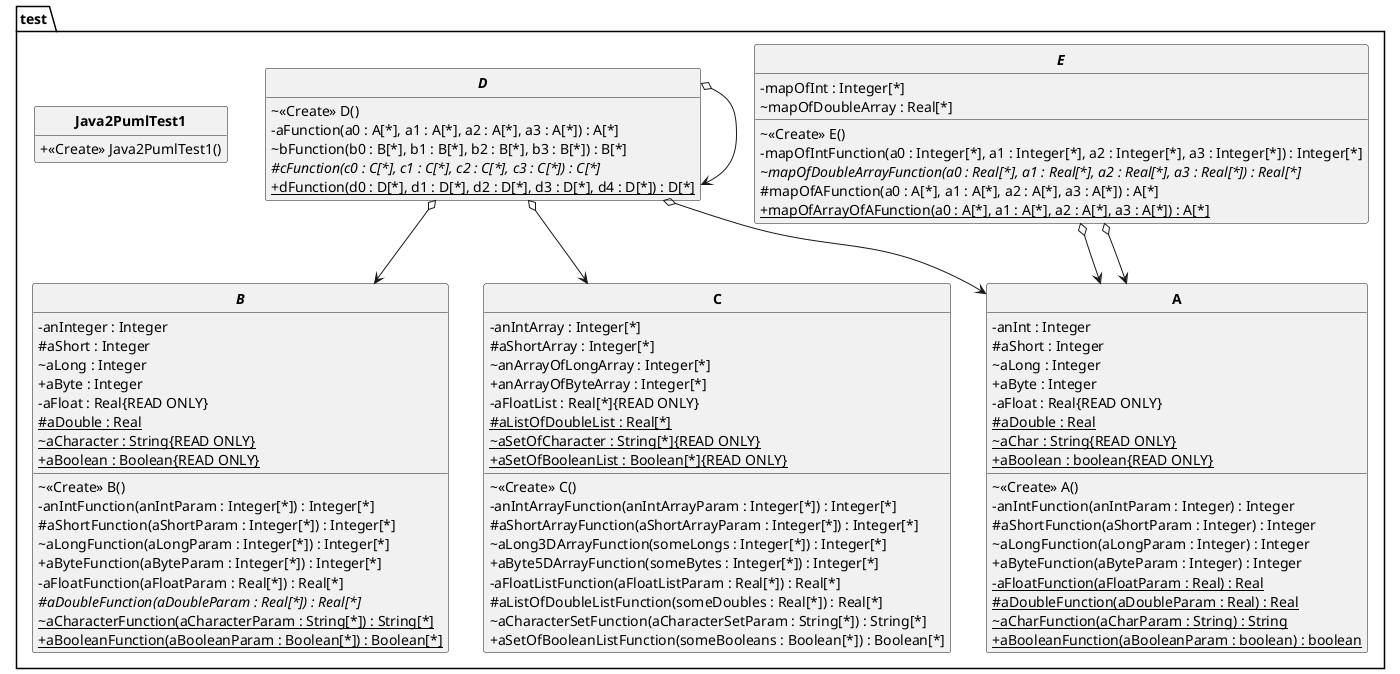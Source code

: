 @startuml
'https://plantuml.com/class-diagram 
 skinparam classAttributeIconSize 0 
skinparam classFontStyle Bold
skinparam style strictuml
hide empty members
package test{
abstract class B{ 
~ <<Create>> B()
- anInteger : Integer
# aShort : Integer
~ aLong : Integer
+ aByte : Integer
- aFloat : Real{READ ONLY}
# {static} aDouble : Real
~ {static} aCharacter : String{READ ONLY}
+ {static} aBoolean : Boolean{READ ONLY}
- anIntFunction(anIntParam : Integer[*]) : Integer[*]
# aShortFunction(aShortParam : Integer[*]) : Integer[*]
~ aLongFunction(aLongParam : Integer[*]) : Integer[*]
+ aByteFunction(aByteParam : Integer[*]) : Integer[*]
- aFloatFunction(aFloatParam : Real[*]) : Real[*]
# {abstract} aDoubleFunction(aDoubleParam : Real[*]) : Real[*]
~ {static} aCharacterFunction(aCharacterParam : String[*]) : String[*]
+ {static} aBooleanFunction(aBooleanParam : Boolean[*]) : Boolean[*]

 } 
class A{ 
~ <<Create>> A()
- anInt : Integer
# aShort : Integer
~ aLong : Integer
+ aByte : Integer
- aFloat : Real{READ ONLY}
# {static} aDouble : Real
~ {static} aChar : String{READ ONLY}
+ {static} aBoolean : boolean{READ ONLY}
- anIntFunction(anIntParam : Integer) : Integer
# aShortFunction(aShortParam : Integer) : Integer
~ aLongFunction(aLongParam : Integer) : Integer
+ aByteFunction(aByteParam : Integer) : Integer
- {static} aFloatFunction(aFloatParam : Real) : Real
# {static} aDoubleFunction(aDoubleParam : Real) : Real
~ {static} aCharFunction(aCharParam : String) : String
+ {static} aBooleanFunction(aBooleanParam : boolean) : boolean

 } 
abstract class E{ 
~ <<Create>> E()
- mapOfInt : Integer[*]
~ mapOfDoubleArray : Real[*]
- mapOfIntFunction(a0 : Integer[*], a1 : Integer[*], a2 : Integer[*], a3 : Integer[*]) : Integer[*]
~ {abstract} mapOfDoubleArrayFunction(a0 : Real[*], a1 : Real[*], a2 : Real[*], a3 : Real[*]) : Real[*]
# mapOfAFunction(a0 : A[*], a1 : A[*], a2 : A[*], a3 : A[*]) : A[*]
+ {static} mapOfArrayOfAFunction(a0 : A[*], a1 : A[*], a2 : A[*], a3 : A[*]) : A[*]

 } 
class C{ 
~ <<Create>> C()
- anIntArray : Integer[*]
# aShortArray : Integer[*]
~ anArrayOfLongArray : Integer[*]
+ anArrayOfByteArray : Integer[*]
- aFloatList : Real[*]{READ ONLY}
# {static} aListOfDoubleList : Real[*]
~ {static} aSetOfCharacter : String[*]{READ ONLY}
+ {static} aSetOfBooleanList : Boolean[*]{READ ONLY}
- anIntArrayFunction(anIntArrayParam : Integer[*]) : Integer[*]
# aShortArrayFunction(aShortArrayParam : Integer[*]) : Integer[*]
~ aLong3DArrayFunction(someLongs : Integer[*]) : Integer[*]
+ aByte5DArrayFunction(someBytes : Integer[*]) : Integer[*]
- aFloatListFunction(aFloatListParam : Real[*]) : Real[*]
# aListOfDoubleListFunction(someDoubles : Real[*]) : Real[*]
~ aCharacterSetFunction(aCharacterSetParam : String[*]) : String[*]
+ aSetOfBooleanListFunction(someBooleans : Boolean[*]) : Boolean[*]

 } 
abstract class D{ 
~ <<Create>> D()
- aFunction(a0 : A[*], a1 : A[*], a2 : A[*], a3 : A[*]) : A[*]
~ bFunction(b0 : B[*], b1 : B[*], b2 : B[*], b3 : B[*]) : B[*]
# {abstract} cFunction(c0 : C[*], c1 : C[*], c2 : C[*], c3 : C[*]) : C[*]
+ {static} dFunction(d0 : D[*], d1 : D[*], d2 : D[*], d3 : D[*], d4 : D[*]) : D[*]

 } 
class Java2PumlTest1{ 
+ <<Create>> Java2PumlTest1()

 } 
E o--> A
E o--> A
D o--> A
D o--> B
D o--> C
D o--> D
}
@enduml
